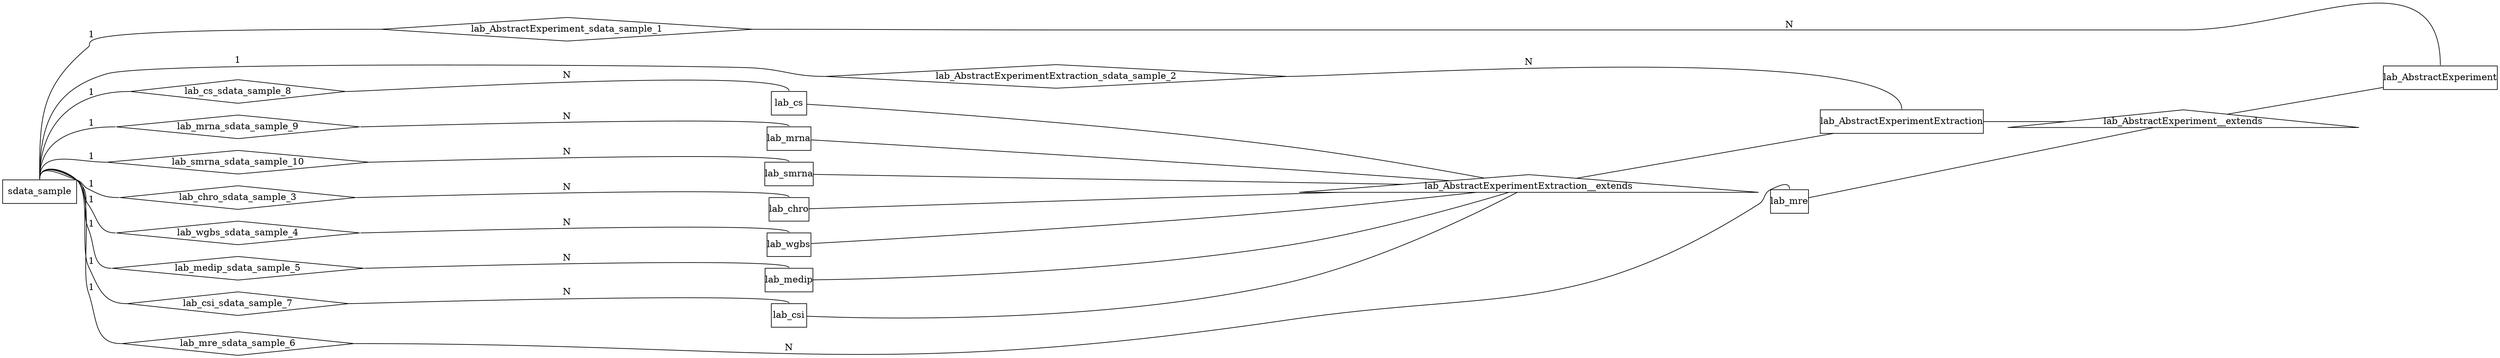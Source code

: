 digraph G {
	rankdir=LR;
	node [shape=box];
	edge [arrowhead=none];
	
lab_AbstractExperiment [texlbl="\graphicspath{{/home/jmfernandez/projects/BLUEPRINT/model/BLUEPRINT-doc-template/icons/}} \arrayrulecolor{Black} \begin{tabular}{ c l }  \multicolumn{2}{c}{\textbf{\hyperref[tab:lab_AbstractExperiment]{\Large{}AbstractExperiment}}} \\ \hline \includegraphics[height=1.6ex]{pk.pdf} & \hyperref[column:lab.AbstractExperiment.experiment_id]{\textbf{experiment\-\_\-id}} \\ \hyperref[column:sdata.sample.sample_id]{\includegraphics[height=1.6ex]{fk.pdf}} & \hyperref[column:lab.AbstractExperiment.analyzed_sample_id]{\textit{analyzed\-\_\-sample\-\_\-id}} \\  & \hyperref[column:lab.AbstractExperiment.experiment_type]{experiment\-\_\-type} \\  & \hyperref[column:lab.AbstractExperiment.library_strategy]{library\-\_\-strategy} \\  & \hyperref[column:lab.AbstractExperiment.experimental_group_id]{experimental\-\_\-group\-\_\-id} \\  & \hyperref[column:lab.AbstractExperiment.features]{features} \\  & \hyperref[column:lab.AbstractExperiment.raw_data_repository]{raw\-\_\-data\-\_\-repository} \\  & \hyperref[column:lab.AbstractExperiment.raw_data_accession]{\textcolor{gray}{raw\-\_\-data\-\_\-accession}} \\  & \hyperref[column:lab.AbstractExperiment.platform]{platform} \\  & \hyperref[column:lab.AbstractExperiment.seq_coverage]{\textcolor{gray}{seq\-\_\-coverage}} \end{tabular}",style="top color=lab_AbstractExperiment,rounded corners,drop shadow",margin="0,0"];
lab_AbstractExperimentExtraction [texlbl="\graphicspath{{/home/jmfernandez/projects/BLUEPRINT/model/BLUEPRINT-doc-template/icons/}} \arrayrulecolor{Black} \begin{tabular}{ c l }  \multicolumn{2}{c}{\textbf{\hyperref[tab:lab_AbstractExperimentExtraction]{\Large{}AbstractExperimentExtraction}}} \\ \hline \includegraphics[height=1.6ex]{pk.pdf} & \hyperref[column:lab.AbstractExperimentExtraction.experiment_id]{\textbf{experiment\-\_\-id}} \\ \hyperref[column:sdata.sample.sample_id]{\includegraphics[height=1.6ex]{fk.pdf}} & \hyperref[column:lab.AbstractExperimentExtraction.analyzed_sample_id]{\textit{analyzed\-\_\-sample\-\_\-id}} \\  & \hyperref[column:lab.AbstractExperimentExtraction.experiment_type]{experiment\-\_\-type} \\  & \hyperref[column:lab.AbstractExperimentExtraction.library_strategy]{library\-\_\-strategy} \\  & \hyperref[column:lab.AbstractExperimentExtraction.experimental_group_id]{experimental\-\_\-group\-\_\-id} \\  & \hyperref[column:lab.AbstractExperimentExtraction.features]{features} \\  & \hyperref[column:lab.AbstractExperimentExtraction.raw_data_repository]{raw\-\_\-data\-\_\-repository} \\  & \hyperref[column:lab.AbstractExperimentExtraction.raw_data_accession]{\textcolor{gray}{raw\-\_\-data\-\_\-accession}} \\  & \hyperref[column:lab.AbstractExperimentExtraction.platform]{platform} \\  & \hyperref[column:lab.AbstractExperimentExtraction.seq_coverage]{\textcolor{gray}{seq\-\_\-coverage}} \\  & \hyperref[column:lab.AbstractExperimentExtraction.extraction_protocol]{extraction\-\_\-protocol} \end{tabular}",style="top color=lab_AbstractExperimentExtraction,rounded corners,drop shadow",margin="0,0"];
lab_chro [texlbl="\graphicspath{{/home/jmfernandez/projects/BLUEPRINT/model/BLUEPRINT-doc-template/icons/}} \arrayrulecolor{Black} \begin{tabular}{ c l }  \multicolumn{2}{c}{\textbf{\hyperref[tab:lab_chro]{\Large{}Chromatin Accessibility}}} \\ \hline \includegraphics[height=1.6ex]{pk.pdf} & \hyperref[column:lab.chro.experiment_id]{\textbf{experiment\-\_\-id}} \\ \hyperref[column:sdata.sample.sample_id]{\includegraphics[height=1.6ex]{fk.pdf}} & \hyperref[column:lab.chro.analyzed_sample_id]{\textit{analyzed\-\_\-sample\-\_\-id}} \\  & \hyperref[column:lab.chro.experiment_type]{experiment\-\_\-type} \\  & \hyperref[column:lab.chro.library_strategy]{library\-\_\-strategy} \\  & \hyperref[column:lab.chro.experimental_group_id]{experimental\-\_\-group\-\_\-id} \\  & \hyperref[column:lab.chro.features]{features} \\  & \hyperref[column:lab.chro.raw_data_repository]{raw\-\_\-data\-\_\-repository} \\  & \hyperref[column:lab.chro.raw_data_accession]{\textcolor{gray}{raw\-\_\-data\-\_\-accession}} \\  & \hyperref[column:lab.chro.platform]{platform} \\  & \hyperref[column:lab.chro.seq_coverage]{\textcolor{gray}{seq\-\_\-coverage}} \\  & \hyperref[column:lab.chro.extraction_protocol]{extraction\-\_\-protocol} \end{tabular}",style="top color=lab_chro,rounded corners,drop shadow",margin="0,0"];
lab_wgbs [texlbl="\graphicspath{{/home/jmfernandez/projects/BLUEPRINT/model/BLUEPRINT-doc-template/icons/}} \arrayrulecolor{Black} \begin{tabular}{ c l }  \multicolumn{2}{c}{\textbf{\hyperref[tab:lab_wgbs]{\Large{}WGBS}}} \\ \hline \includegraphics[height=1.6ex]{pk.pdf} & \hyperref[column:lab.wgbs.experiment_id]{\textbf{experiment\-\_\-id}} \\ \hyperref[column:sdata.sample.sample_id]{\includegraphics[height=1.6ex]{fk.pdf}} & \hyperref[column:lab.wgbs.analyzed_sample_id]{\textit{analyzed\-\_\-sample\-\_\-id}} \\  & \hyperref[column:lab.wgbs.experiment_type]{experiment\-\_\-type} \\  & \hyperref[column:lab.wgbs.library_strategy]{library\-\_\-strategy} \\  & \hyperref[column:lab.wgbs.experimental_group_id]{experimental\-\_\-group\-\_\-id} \\  & \hyperref[column:lab.wgbs.features]{features} \\  & \hyperref[column:lab.wgbs.raw_data_repository]{raw\-\_\-data\-\_\-repository} \\  & \hyperref[column:lab.wgbs.raw_data_accession]{\textcolor{gray}{raw\-\_\-data\-\_\-accession}} \\  & \hyperref[column:lab.wgbs.platform]{platform} \\  & \hyperref[column:lab.wgbs.seq_coverage]{\textcolor{gray}{seq\-\_\-coverage}} \\  & \hyperref[column:lab.wgbs.extraction_protocol]{extraction\-\_\-protocol} \end{tabular}",style="top color=lab_wgbs,rounded corners,drop shadow",margin="0,0"];
lab_medip [texlbl="\graphicspath{{/home/jmfernandez/projects/BLUEPRINT/model/BLUEPRINT-doc-template/icons/}} \arrayrulecolor{Black} \begin{tabular}{ c l }  \multicolumn{2}{c}{\textbf{\hyperref[tab:lab_medip]{\Large{}MeDIP-Seq}}} \\ \hline \includegraphics[height=1.6ex]{pk.pdf} & \hyperref[column:lab.medip.experiment_id]{\textbf{experiment\-\_\-id}} \\ \hyperref[column:sdata.sample.sample_id]{\includegraphics[height=1.6ex]{fk.pdf}} & \hyperref[column:lab.medip.analyzed_sample_id]{\textit{analyzed\-\_\-sample\-\_\-id}} \\  & \hyperref[column:lab.medip.experiment_type]{experiment\-\_\-type} \\  & \hyperref[column:lab.medip.library_strategy]{library\-\_\-strategy} \\  & \hyperref[column:lab.medip.experimental_group_id]{experimental\-\_\-group\-\_\-id} \\  & \hyperref[column:lab.medip.features]{features} \\  & \hyperref[column:lab.medip.raw_data_repository]{raw\-\_\-data\-\_\-repository} \\  & \hyperref[column:lab.medip.raw_data_accession]{\textcolor{gray}{raw\-\_\-data\-\_\-accession}} \\  & \hyperref[column:lab.medip.platform]{platform} \\  & \hyperref[column:lab.medip.seq_coverage]{\textcolor{gray}{seq\-\_\-coverage}} \\  & \hyperref[column:lab.medip.extraction_protocol]{extraction\-\_\-protocol} \end{tabular}",style="top color=lab_medip,rounded corners,drop shadow",margin="0,0"];
lab_mre [texlbl="\graphicspath{{/home/jmfernandez/projects/BLUEPRINT/model/BLUEPRINT-doc-template/icons/}} \arrayrulecolor{Black} \begin{tabular}{ c l }  \multicolumn{2}{c}{\textbf{\hyperref[tab:lab_mre]{\Large{}MRE-Seq}}} \\ \hline \includegraphics[height=1.6ex]{pk.pdf} & \hyperref[column:lab.mre.experiment_id]{\textbf{experiment\-\_\-id}} \\ \hyperref[column:sdata.sample.sample_id]{\includegraphics[height=1.6ex]{fk.pdf}} & \hyperref[column:lab.mre.analyzed_sample_id]{\textit{analyzed\-\_\-sample\-\_\-id}} \\  & \hyperref[column:lab.mre.experiment_type]{experiment\-\_\-type} \\  & \hyperref[column:lab.mre.library_strategy]{library\-\_\-strategy} \\  & \hyperref[column:lab.mre.experimental_group_id]{experimental\-\_\-group\-\_\-id} \\  & \hyperref[column:lab.mre.features]{features} \\  & \hyperref[column:lab.mre.raw_data_repository]{raw\-\_\-data\-\_\-repository} \\  & \hyperref[column:lab.mre.raw_data_accession]{\textcolor{gray}{raw\-\_\-data\-\_\-accession}} \\  & \hyperref[column:lab.mre.platform]{platform} \\  & \hyperref[column:lab.mre.seq_coverage]{\textcolor{gray}{seq\-\_\-coverage}} \end{tabular}",style="top color=lab_mre,rounded corners,drop shadow",margin="0,0"];
lab_csi [texlbl="\graphicspath{{/home/jmfernandez/projects/BLUEPRINT/model/BLUEPRINT-doc-template/icons/}} \arrayrulecolor{Black} \begin{tabular}{ c l }  \multicolumn{2}{c}{\textbf{\hyperref[tab:lab_csi]{\Large{}Chip-Seq Input}}} \\ \hline \includegraphics[height=1.6ex]{pk.pdf} & \hyperref[column:lab.csi.experiment_id]{\textbf{experiment\-\_\-id}} \\ \hyperref[column:sdata.sample.sample_id]{\includegraphics[height=1.6ex]{fk.pdf}} & \hyperref[column:lab.csi.analyzed_sample_id]{\textit{analyzed\-\_\-sample\-\_\-id}} \\  & \hyperref[column:lab.csi.experiment_type]{experiment\-\_\-type} \\  & \hyperref[column:lab.csi.library_strategy]{library\-\_\-strategy} \\  & \hyperref[column:lab.csi.experimental_group_id]{experimental\-\_\-group\-\_\-id} \\  & \hyperref[column:lab.csi.features]{features} \\  & \hyperref[column:lab.csi.raw_data_repository]{raw\-\_\-data\-\_\-repository} \\  & \hyperref[column:lab.csi.raw_data_accession]{\textcolor{gray}{raw\-\_\-data\-\_\-accession}} \\  & \hyperref[column:lab.csi.platform]{platform} \\  & \hyperref[column:lab.csi.seq_coverage]{\textcolor{gray}{seq\-\_\-coverage}} \\  & \hyperref[column:lab.csi.extraction_protocol]{extraction\-\_\-protocol} \end{tabular}",style="top color=lab_csi,rounded corners,drop shadow",margin="0,0"];
lab_cs [texlbl="\graphicspath{{/home/jmfernandez/projects/BLUEPRINT/model/BLUEPRINT-doc-template/icons/}} \arrayrulecolor{Black} \begin{tabular}{ c l }  \multicolumn{2}{c}{\textbf{\hyperref[tab:lab_cs]{\Large{}Chip-Seq}}} \\ \hline \includegraphics[height=1.6ex]{pk.pdf} & \hyperref[column:lab.cs.experiment_id]{\textbf{experiment\-\_\-id}} \\ \hyperref[column:sdata.sample.sample_id]{\includegraphics[height=1.6ex]{fk.pdf}} & \hyperref[column:lab.cs.analyzed_sample_id]{\textit{analyzed\-\_\-sample\-\_\-id}} \\  & \hyperref[column:lab.cs.experiment_type]{experiment\-\_\-type} \\  & \hyperref[column:lab.cs.library_strategy]{library\-\_\-strategy} \\  & \hyperref[column:lab.cs.experimental_group_id]{experimental\-\_\-group\-\_\-id} \\  & \hyperref[column:lab.cs.features]{features} \\  & \hyperref[column:lab.cs.raw_data_repository]{raw\-\_\-data\-\_\-repository} \\  & \hyperref[column:lab.cs.raw_data_accession]{\textcolor{gray}{raw\-\_\-data\-\_\-accession}} \\  & \hyperref[column:lab.cs.platform]{platform} \\  & \hyperref[column:lab.cs.seq_coverage]{\textcolor{gray}{seq\-\_\-coverage}} \\  & \hyperref[column:lab.cs.extraction_protocol]{extraction\-\_\-protocol} \end{tabular}",style="top color=lab_cs,rounded corners,drop shadow",margin="0,0"];
lab_mrna [texlbl="\graphicspath{{/home/jmfernandez/projects/BLUEPRINT/model/BLUEPRINT-doc-template/icons/}} \arrayrulecolor{Black} \begin{tabular}{ c l }  \multicolumn{2}{c}{\textbf{\hyperref[tab:lab_mrna]{\Large{}mRNA-seq}}} \\ \hline \includegraphics[height=1.6ex]{pk.pdf} & \hyperref[column:lab.mrna.experiment_id]{\textbf{experiment\-\_\-id}} \\ \hyperref[column:sdata.sample.sample_id]{\includegraphics[height=1.6ex]{fk.pdf}} & \hyperref[column:lab.mrna.analyzed_sample_id]{\textit{analyzed\-\_\-sample\-\_\-id}} \\  & \hyperref[column:lab.mrna.experiment_type]{experiment\-\_\-type} \\  & \hyperref[column:lab.mrna.library_strategy]{library\-\_\-strategy} \\  & \hyperref[column:lab.mrna.experimental_group_id]{experimental\-\_\-group\-\_\-id} \\  & \hyperref[column:lab.mrna.features]{features} \\  & \hyperref[column:lab.mrna.raw_data_repository]{raw\-\_\-data\-\_\-repository} \\  & \hyperref[column:lab.mrna.raw_data_accession]{\textcolor{gray}{raw\-\_\-data\-\_\-accession}} \\  & \hyperref[column:lab.mrna.platform]{platform} \\  & \hyperref[column:lab.mrna.seq_coverage]{\textcolor{gray}{seq\-\_\-coverage}} \\  & \hyperref[column:lab.mrna.extraction_protocol]{extraction\-\_\-protocol} \end{tabular}",style="top color=lab_mrna,rounded corners,drop shadow",margin="0,0"];
lab_smrna [texlbl="\graphicspath{{/home/jmfernandez/projects/BLUEPRINT/model/BLUEPRINT-doc-template/icons/}} \arrayrulecolor{Black} \begin{tabular}{ c l }  \multicolumn{2}{c}{\textbf{\hyperref[tab:lab_smrna]{\Large{}smRNA-seq}}} \\ \hline \includegraphics[height=1.6ex]{pk.pdf} & \hyperref[column:lab.smrna.experiment_id]{\textbf{experiment\-\_\-id}} \\ \hyperref[column:sdata.sample.sample_id]{\includegraphics[height=1.6ex]{fk.pdf}} & \hyperref[column:lab.smrna.analyzed_sample_id]{\textit{analyzed\-\_\-sample\-\_\-id}} \\  & \hyperref[column:lab.smrna.experiment_type]{experiment\-\_\-type} \\  & \hyperref[column:lab.smrna.library_strategy]{library\-\_\-strategy} \\  & \hyperref[column:lab.smrna.experimental_group_id]{experimental\-\_\-group\-\_\-id} \\  & \hyperref[column:lab.smrna.features]{features} \\  & \hyperref[column:lab.smrna.raw_data_repository]{raw\-\_\-data\-\_\-repository} \\  & \hyperref[column:lab.smrna.raw_data_accession]{\textcolor{gray}{raw\-\_\-data\-\_\-accession}} \\  & \hyperref[column:lab.smrna.platform]{platform} \\  & \hyperref[column:lab.smrna.seq_coverage]{\textcolor{gray}{seq\-\_\-coverage}} \\  & \hyperref[column:lab.smrna.extraction_protocol]{extraction\-\_\-protocol} \end{tabular}",style="top color=lab_smrna,rounded corners,drop shadow",margin="0,0"];
	{ rank=same; lab_AbstractExperiment }
	
	node [shape=diamond, texlbl="Identifies"];
	
	
	node [shape=diamond];
	
	
	lab_AbstractExperiment_sdata_sample_1 [style="top color=sdata_sample,drop shadow",texlbl="\parbox{3cm}{\centering Relationship \linebreak \textit{\small(analyzed\-\_\-)}}"];
	sdata_sample [shape="box",style="top color=sdata_sample,rounded corners,drop shadow",texlbl="\textbf{\hyperref[tab:sdata_sample]{\Large{}Analyzed Sample Data File}}"];
	sdata_sample:n -> lab_AbstractExperiment_sdata_sample_1:w [label="1"];
	lab_AbstractExperiment_sdata_sample_1:e -> lab_AbstractExperiment:n [label="N",style="double distance=2pt"];
	
	lab_AbstractExperimentExtraction_sdata_sample_2 [style="top color=sdata_sample,drop shadow",texlbl="\parbox{3cm}{\centering Relationship \linebreak \textit{\small(analyzed\-\_\-)}}"];
	sdata_sample [shape="box",style="top color=sdata_sample,rounded corners,drop shadow",texlbl="\textbf{\hyperref[tab:sdata_sample]{\Large{}Analyzed Sample Data File}}"];
	sdata_sample:n -> lab_AbstractExperimentExtraction_sdata_sample_2:w [label="1"];
	lab_AbstractExperimentExtraction_sdata_sample_2:e -> lab_AbstractExperimentExtraction:n [label="N",style="double distance=2pt"];
	
	lab_chro_sdata_sample_3 [style="top color=sdata_sample,drop shadow",texlbl="\parbox{3cm}{\centering Relationship \linebreak \textit{\small(analyzed\-\_\-)}}"];
	sdata_sample [shape="box",style="top color=sdata_sample,rounded corners,drop shadow",texlbl="\textbf{\hyperref[tab:sdata_sample]{\Large{}Analyzed Sample Data File}}"];
	sdata_sample:n -> lab_chro_sdata_sample_3:w [label="1"];
	lab_chro_sdata_sample_3:e -> lab_chro:n [label="N",style="double distance=2pt"];
	
	lab_wgbs_sdata_sample_4 [style="top color=sdata_sample,drop shadow",texlbl="\parbox{3cm}{\centering Relationship \linebreak \textit{\small(analyzed\-\_\-)}}"];
	sdata_sample [shape="box",style="top color=sdata_sample,rounded corners,drop shadow",texlbl="\textbf{\hyperref[tab:sdata_sample]{\Large{}Analyzed Sample Data File}}"];
	sdata_sample:n -> lab_wgbs_sdata_sample_4:w [label="1"];
	lab_wgbs_sdata_sample_4:e -> lab_wgbs:n [label="N",style="double distance=2pt"];
	
	lab_medip_sdata_sample_5 [style="top color=sdata_sample,drop shadow",texlbl="\parbox{3cm}{\centering Relationship \linebreak \textit{\small(analyzed\-\_\-)}}"];
	sdata_sample [shape="box",style="top color=sdata_sample,rounded corners,drop shadow",texlbl="\textbf{\hyperref[tab:sdata_sample]{\Large{}Analyzed Sample Data File}}"];
	sdata_sample:n -> lab_medip_sdata_sample_5:w [label="1"];
	lab_medip_sdata_sample_5:e -> lab_medip:n [label="N",style="double distance=2pt"];
	
	lab_mre_sdata_sample_6 [style="top color=sdata_sample,drop shadow",texlbl="\parbox{3cm}{\centering Relationship \linebreak \textit{\small(analyzed\-\_\-)}}"];
	sdata_sample [shape="box",style="top color=sdata_sample,rounded corners,drop shadow",texlbl="\textbf{\hyperref[tab:sdata_sample]{\Large{}Analyzed Sample Data File}}"];
	sdata_sample:n -> lab_mre_sdata_sample_6:w [label="1"];
	lab_mre_sdata_sample_6:e -> lab_mre:n [label="N",style="double distance=2pt"];
	
	lab_csi_sdata_sample_7 [style="top color=sdata_sample,drop shadow",texlbl="\parbox{3cm}{\centering Relationship \linebreak \textit{\small(analyzed\-\_\-)}}"];
	sdata_sample [shape="box",style="top color=sdata_sample,rounded corners,drop shadow",texlbl="\textbf{\hyperref[tab:sdata_sample]{\Large{}Analyzed Sample Data File}}"];
	sdata_sample:n -> lab_csi_sdata_sample_7:w [label="1"];
	lab_csi_sdata_sample_7:e -> lab_csi:n [label="N",style="double distance=2pt"];
	
	lab_cs_sdata_sample_8 [style="top color=sdata_sample,drop shadow",texlbl="\parbox{3cm}{\centering Relationship \linebreak \textit{\small(analyzed\-\_\-)}}"];
	sdata_sample [shape="box",style="top color=sdata_sample,rounded corners,drop shadow",texlbl="\textbf{\hyperref[tab:sdata_sample]{\Large{}Analyzed Sample Data File}}"];
	sdata_sample:n -> lab_cs_sdata_sample_8:w [label="1"];
	lab_cs_sdata_sample_8:e -> lab_cs:n [label="N",style="double distance=2pt"];
	
	lab_mrna_sdata_sample_9 [style="top color=sdata_sample,drop shadow",texlbl="\parbox{3cm}{\centering Relationship \linebreak \textit{\small(analyzed\-\_\-)}}"];
	sdata_sample [shape="box",style="top color=sdata_sample,rounded corners,drop shadow",texlbl="\textbf{\hyperref[tab:sdata_sample]{\Large{}Analyzed Sample Data File}}"];
	sdata_sample:n -> lab_mrna_sdata_sample_9:w [label="1"];
	lab_mrna_sdata_sample_9:e -> lab_mrna:n [label="N",style="double distance=2pt"];
	
	lab_smrna_sdata_sample_10 [style="top color=sdata_sample,drop shadow",texlbl="\parbox{3cm}{\centering Relationship \linebreak \textit{\small(analyzed\-\_\-)}}"];
	sdata_sample [shape="box",style="top color=sdata_sample,rounded corners,drop shadow",texlbl="\textbf{\hyperref[tab:sdata_sample]{\Large{}Analyzed Sample Data File}}"];
	sdata_sample:n -> lab_smrna_sdata_sample_10:w [label="1"];
	lab_smrna_sdata_sample_10:e -> lab_smrna:n [label="N",style="double distance=2pt"];
lab_AbstractExperiment__extends [shape="triangle",margin="0",style="top color=lab_AbstractExperiment,drop shadow",texlbl="\texttt{d}"];
lab_AbstractExperiment__extends -> lab_AbstractExperiment [style="double distance=2pt"];
lab_AbstractExperimentExtraction -> lab_AbstractExperiment__extends

lab_AbstractExperimentExtraction__extends [shape="triangle",margin="0",style="top color=lab_AbstractExperimentExtraction,drop shadow",texlbl="\texttt{d}"];
lab_AbstractExperimentExtraction__extends -> lab_AbstractExperimentExtraction [style="double distance=2pt"];
lab_chro -> lab_AbstractExperimentExtraction__extends

lab_wgbs -> lab_AbstractExperimentExtraction__extends

lab_medip -> lab_AbstractExperimentExtraction__extends

lab_mre -> lab_AbstractExperiment__extends

lab_csi -> lab_AbstractExperimentExtraction__extends

lab_cs -> lab_AbstractExperimentExtraction__extends

lab_mrna -> lab_AbstractExperimentExtraction__extends

lab_smrna -> lab_AbstractExperimentExtraction__extends

}
